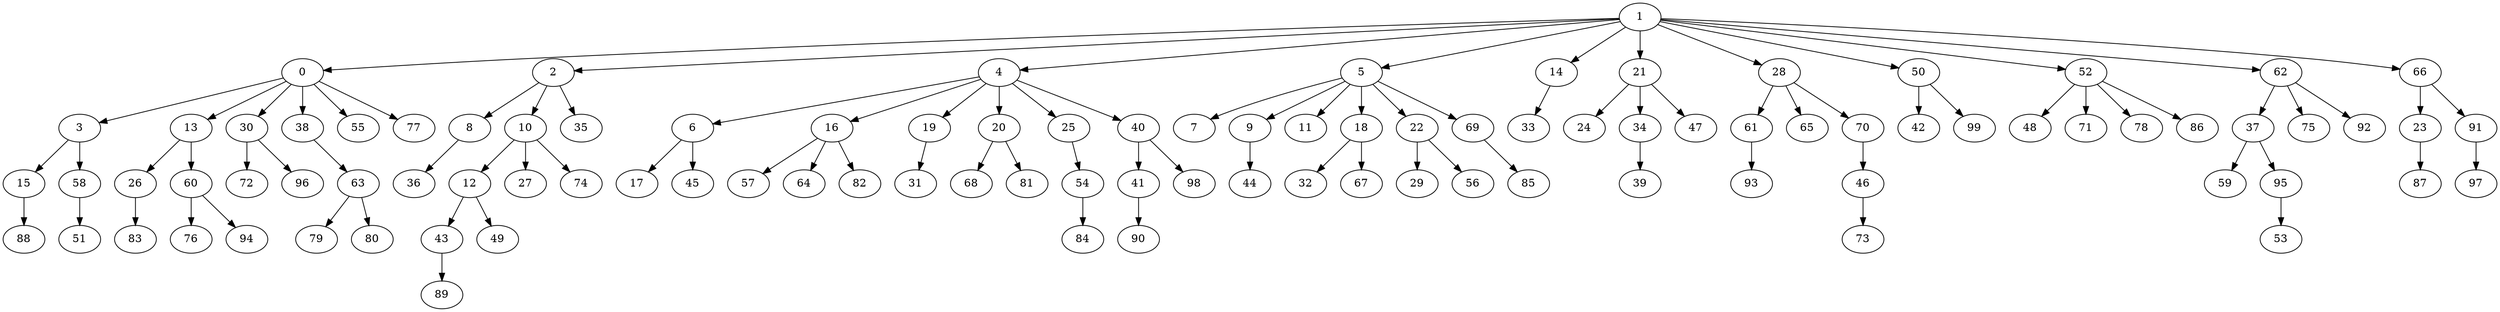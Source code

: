 digraph {
  1 -> 0;
  1 -> 2;
  1 -> 4;
  1 -> 5;
  1 -> 14;
  1 -> 21;
  1 -> 28;
  1 -> 50;
  1 -> 52;
  1 -> 62;
  1 -> 66;
  0 -> 3;
  0 -> 13;
  0 -> 30;
  0 -> 38;
  0 -> 55;
  0 -> 77;
  2 -> 8;
  2 -> 10;
  2 -> 35;
  4 -> 6;
  4 -> 16;
  4 -> 19;
  4 -> 20;
  4 -> 25;
  4 -> 40;
  5 -> 7;
  5 -> 9;
  5 -> 11;
  5 -> 18;
  5 -> 22;
  5 -> 69;
  14 -> 33;
  21 -> 24;
  21 -> 34;
  21 -> 47;
  28 -> 61;
  28 -> 65;
  28 -> 70;
  50 -> 42;
  50 -> 99;
  52 -> 48;
  52 -> 71;
  52 -> 78;
  52 -> 86;
  62 -> 37;
  62 -> 75;
  62 -> 92;
  66 -> 23;
  66 -> 91;
  3 -> 15;
  3 -> 58;
  13 -> 26;
  13 -> 60;
  30 -> 72;
  30 -> 96;
  38 -> 63;
  8 -> 36;
  10 -> 12;
  10 -> 27;
  10 -> 74;
  6 -> 17;
  6 -> 45;
  16 -> 57;
  16 -> 64;
  16 -> 82;
  19 -> 31;
  20 -> 68;
  20 -> 81;
  25 -> 54;
  40 -> 41;
  40 -> 98;
  9 -> 44;
  18 -> 32;
  18 -> 67;
  22 -> 29;
  22 -> 56;
  69 -> 85;
  34 -> 39;
  61 -> 93;
  70 -> 46;
  37 -> 59;
  37 -> 95;
  23 -> 87;
  91 -> 97;
  15 -> 88;
  58 -> 51;
  26 -> 83;
  60 -> 76;
  60 -> 94;
  63 -> 79;
  63 -> 80;
  12 -> 43;
  12 -> 49;
  54 -> 84;
  41 -> 90;
  46 -> 73;
  95 -> 53;
  43 -> 89;
}